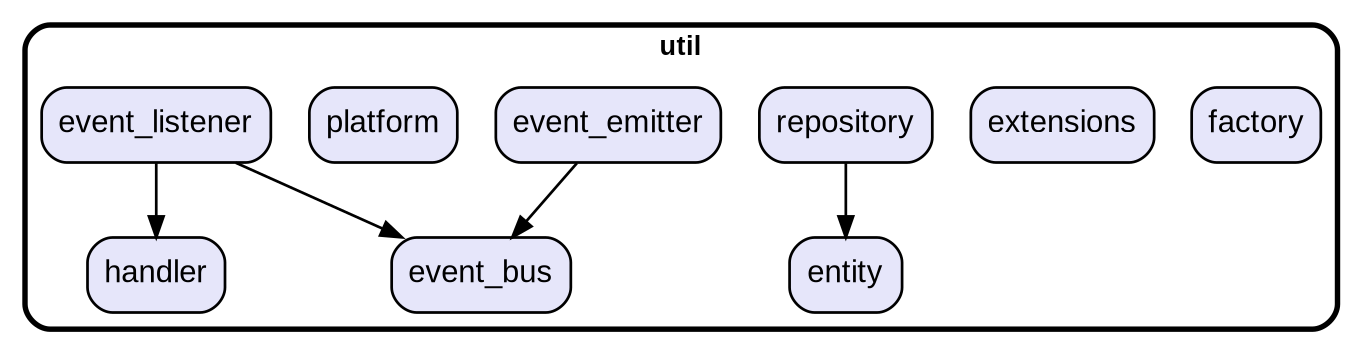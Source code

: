 digraph "" {
  graph [style=rounded fontname="Arial Black" fontsize=13 penwidth=2.6];
  node [shape=rect style="filled,rounded" fontname=Arial fontsize=15 fillcolor=Lavender penwidth=1.3];
  edge [penwidth=1.3];
  "/handler.dart" [label="handler"];
  "/factory.dart" [label="factory"];
  "/event_bus.dart" [label="event_bus"];
  "/extensions.dart" [label="extensions"];
  "/repository.dart" [label="repository"];
  "/event_emitter.dart" [label="event_emitter"];
  "/platform.dart" [label="platform"];
  "/event_listener.dart" [label="event_listener"];
  "/entity.dart" [label="entity"];
  subgraph "cluster~" {
    label="util";
    "/handler.dart";
    "/factory.dart";
    "/event_bus.dart";
    "/extensions.dart";
    "/repository.dart";
    "/event_emitter.dart";
    "/platform.dart";
    "/event_listener.dart";
    "/entity.dart";
  }
  "/repository.dart" -> "/entity.dart";
  "/event_emitter.dart" -> "/event_bus.dart";
  "/event_listener.dart" -> "/event_bus.dart";
  "/event_listener.dart" -> "/handler.dart";
}
